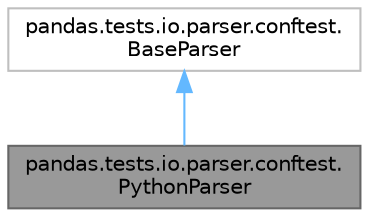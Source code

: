 digraph "pandas.tests.io.parser.conftest.PythonParser"
{
 // LATEX_PDF_SIZE
  bgcolor="transparent";
  edge [fontname=Helvetica,fontsize=10,labelfontname=Helvetica,labelfontsize=10];
  node [fontname=Helvetica,fontsize=10,shape=box,height=0.2,width=0.4];
  Node1 [id="Node000001",label="pandas.tests.io.parser.conftest.\lPythonParser",height=0.2,width=0.4,color="gray40", fillcolor="grey60", style="filled", fontcolor="black",tooltip=" "];
  Node2 -> Node1 [id="edge1_Node000001_Node000002",dir="back",color="steelblue1",style="solid",tooltip=" "];
  Node2 [id="Node000002",label="pandas.tests.io.parser.conftest.\lBaseParser",height=0.2,width=0.4,color="grey75", fillcolor="white", style="filled",URL="$dd/d95/classpandas_1_1tests_1_1io_1_1parser_1_1conftest_1_1BaseParser.html",tooltip=" "];
}
